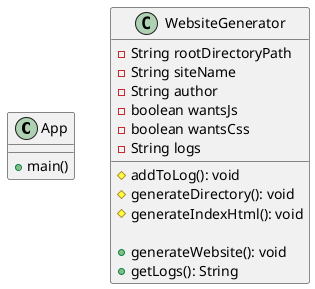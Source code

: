 @startuml

class App {
  +main()
}

class WebsiteGenerator {
  -String rootDirectoryPath
  -String siteName
  -String author
  -boolean wantsJs
  -boolean wantsCss
  -String logs

  #addToLog(): void
  #generateDirectory(): void
  #generateIndexHtml(): void

  +generateWebsite(): void
  +getLogs(): String
}

@enduml